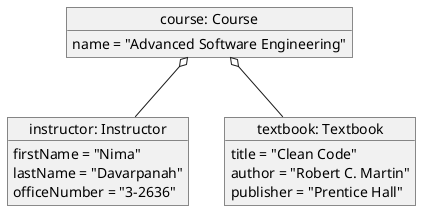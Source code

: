 @startuml
'https://plantuml.com/object-diagram

object "course: Course" as course{
    name = "Advanced Software Engineering"
}

object "instructor: Instructor" as instructor {
    firstName = "Nima"
    lastName = "Davarpanah"
    officeNumber = "3-2636"
}

object "textbook: Textbook" as textbook {
    title = "Clean Code"
    author = "Robert C. Martin"
    publisher = "Prentice Hall"
}

course o-- instructor
course o-- textbook

@enduml
